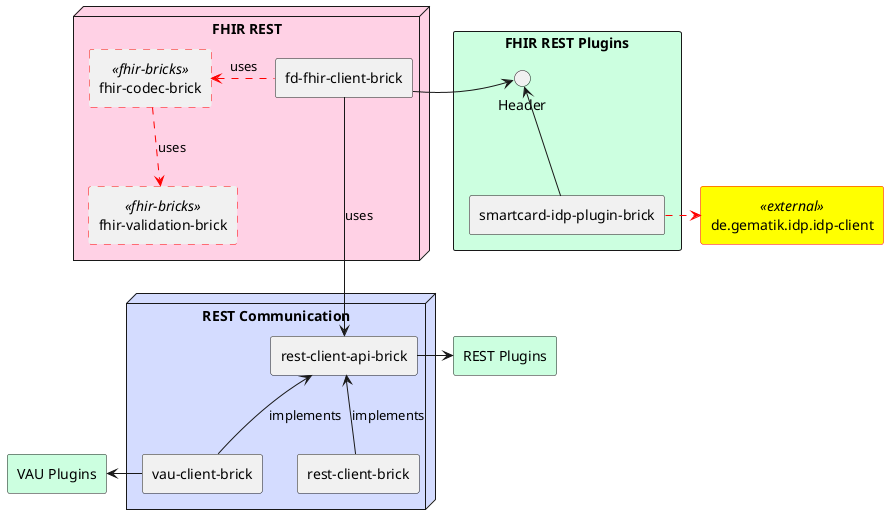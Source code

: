 @startuml
skinparam componentStyle rectangle

skinparam component {
    BorderColor<<fhir-bricks>> Red
    BorderStyle<<fhir-bricks>> Dashed
    BackgroundColor<<external>> Yellow
    BorderColor<<external>> Red
}

node "FHIR REST" #FFD1E5 {
    [fd-fhir-client-brick]
    [fhir-codec-brick] <<fhir-bricks>>
    [fhir-validation-brick] <<fhir-bricks>>
}

node "REST Communication" #D4DCFF {
    [rest-client-api-brick]
    [vau-client-brick]
    [rest-client-brick]
}


rectangle "FHIR REST Plugins" #CCFFE0 {
    () Header as RequestHeaderProvider
    [smartcard-idp-plugin-brick]
}
rectangle "VAU Plugins" #CCFFE0
rectangle "REST Plugins" #CCFFE0

[de.gematik.idp.idp-client] <<external>>

[fd-fhir-client-brick] -down--> [rest-client-api-brick] : uses
[fd-fhir-client-brick] -[#red,dashed]left-> [fhir-codec-brick] : uses
[fhir-codec-brick] -[#red,dashed]down-> [fhir-validation-brick] : uses

[fd-fhir-client-brick] -right-> [RequestHeaderProvider]

[vau-client-brick] -up-> [rest-client-api-brick] : implements
[rest-client-brick] -up-> [rest-client-api-brick] : implements

[vau-client-brick] -left-> [VAU Plugins]
[rest-client-api-brick] -right--> [REST Plugins]
[smartcard-idp-plugin-brick] -up-> [RequestHeaderProvider]

[smartcard-idp-plugin-brick] -[#red,dashed]right-> [de.gematik.idp.idp-client]
@enduml